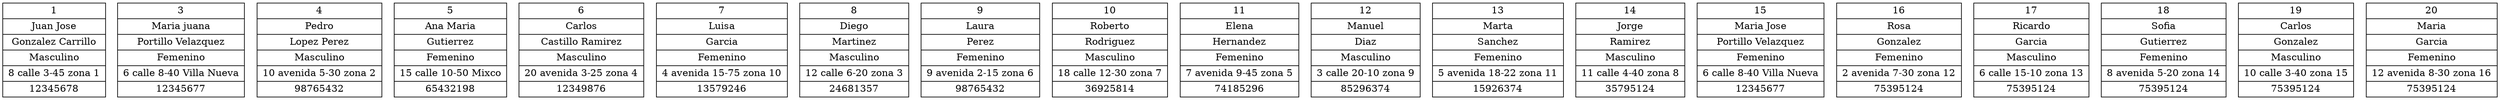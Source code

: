 digraph HashTable {
    node [shape=record];
    node1 [label="{<dpi>               1|<nombre>Juan Jose|<apellido>Gonzalez Carrillo|<genero>Masculino|<direccion>8 calle 3-45 zona 1|<telefono>12345678}"];
    node3 [label="{<dpi>               3|<nombre>Maria juana|<apellido>Portillo Velazquez|<genero>Femenino|<direccion>6 calle 8-40 Villa Nueva|<telefono>12345677}"];
    node4 [label="{<dpi>               4|<nombre>Pedro|<apellido>Lopez Perez|<genero>Masculino|<direccion>10 avenida 5-30 zona 2|<telefono>98765432}"];
    node5 [label="{<dpi>               5|<nombre>Ana Maria|<apellido>Gutierrez|<genero>Femenino|<direccion>15 calle 10-50 Mixco|<telefono>65432198}"];
    node6 [label="{<dpi>               6|<nombre>Carlos|<apellido>Castillo Ramirez|<genero>Masculino|<direccion>20 avenida 3-25 zona 4|<telefono>12349876}"];
    node7 [label="{<dpi>               7|<nombre>Luisa|<apellido>Garcia|<genero>Femenino|<direccion>4 avenida 15-75 zona 10|<telefono>13579246}"];
    node8 [label="{<dpi>               8|<nombre>Diego|<apellido>Martinez|<genero>Masculino|<direccion>12 calle 6-20 zona 3|<telefono>24681357}"];
    node9 [label="{<dpi>               9|<nombre>Laura|<apellido>Perez|<genero>Femenino|<direccion>9 avenida 2-15 zona 6|<telefono>98765432}"];
    node10 [label="{<dpi>              10|<nombre>Roberto|<apellido>Rodriguez|<genero>Masculino|<direccion>18 calle 12-30 zona 7|<telefono>36925814}"];
    node11 [label="{<dpi>              11|<nombre>Elena|<apellido>Hernandez|<genero>Femenino|<direccion>7 avenida 9-45 zona 5|<telefono>74185296}"];
    node12 [label="{<dpi>              12|<nombre>Manuel|<apellido>Diaz|<genero>Masculino|<direccion>3 calle 20-10 zona 9|<telefono>85296374}"];
    node13 [label="{<dpi>              13|<nombre>Marta|<apellido>Sanchez|<genero>Femenino|<direccion>5 avenida 18-22 zona 11|<telefono>15926374}"];
    node14 [label="{<dpi>              14|<nombre>Jorge|<apellido>Ramirez|<genero>Masculino|<direccion>11 calle 4-40 zona 8|<telefono>35795124}"];
    node15 [label="{<dpi>              15|<nombre>Maria Jose|<apellido>Portillo Velazquez|<genero>Femenino|<direccion>6 calle 8-40 Villa Nueva|<telefono>12345677}"];
    node16 [label="{<dpi>              16|<nombre>Rosa|<apellido>Gonzalez|<genero>Femenino|<direccion>2 avenida 7-30 zona 12|<telefono>75395124}"];
    node17 [label="{<dpi>              17|<nombre>Ricardo|<apellido>Garcia|<genero>Masculino|<direccion>6 calle 15-10 zona 13|<telefono>75395124}"];
    node18 [label="{<dpi>              18|<nombre>Sofia|<apellido>Gutierrez|<genero>Femenino|<direccion>8 avenida 5-20 zona 14|<telefono>75395124}"];
    node19 [label="{<dpi>              19|<nombre>Carlos|<apellido>Gonzalez|<genero>Masculino|<direccion>10 calle 3-40 zona 15|<telefono>75395124}"];
    node20 [label="{<dpi>              20|<nombre>Maria|<apellido>Garcia|<genero>Femenino|<direccion>12 avenida 8-30 zona 16|<telefono>75395124}"];
}
